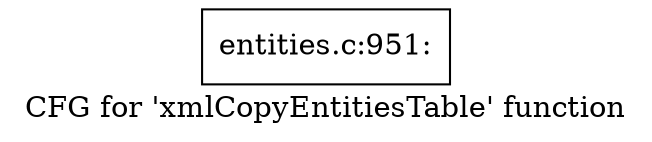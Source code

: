 digraph "CFG for 'xmlCopyEntitiesTable' function" {
	label="CFG for 'xmlCopyEntitiesTable' function";

	Node0x559a62195db0 [shape=record,label="{entities.c:951:}"];
}
